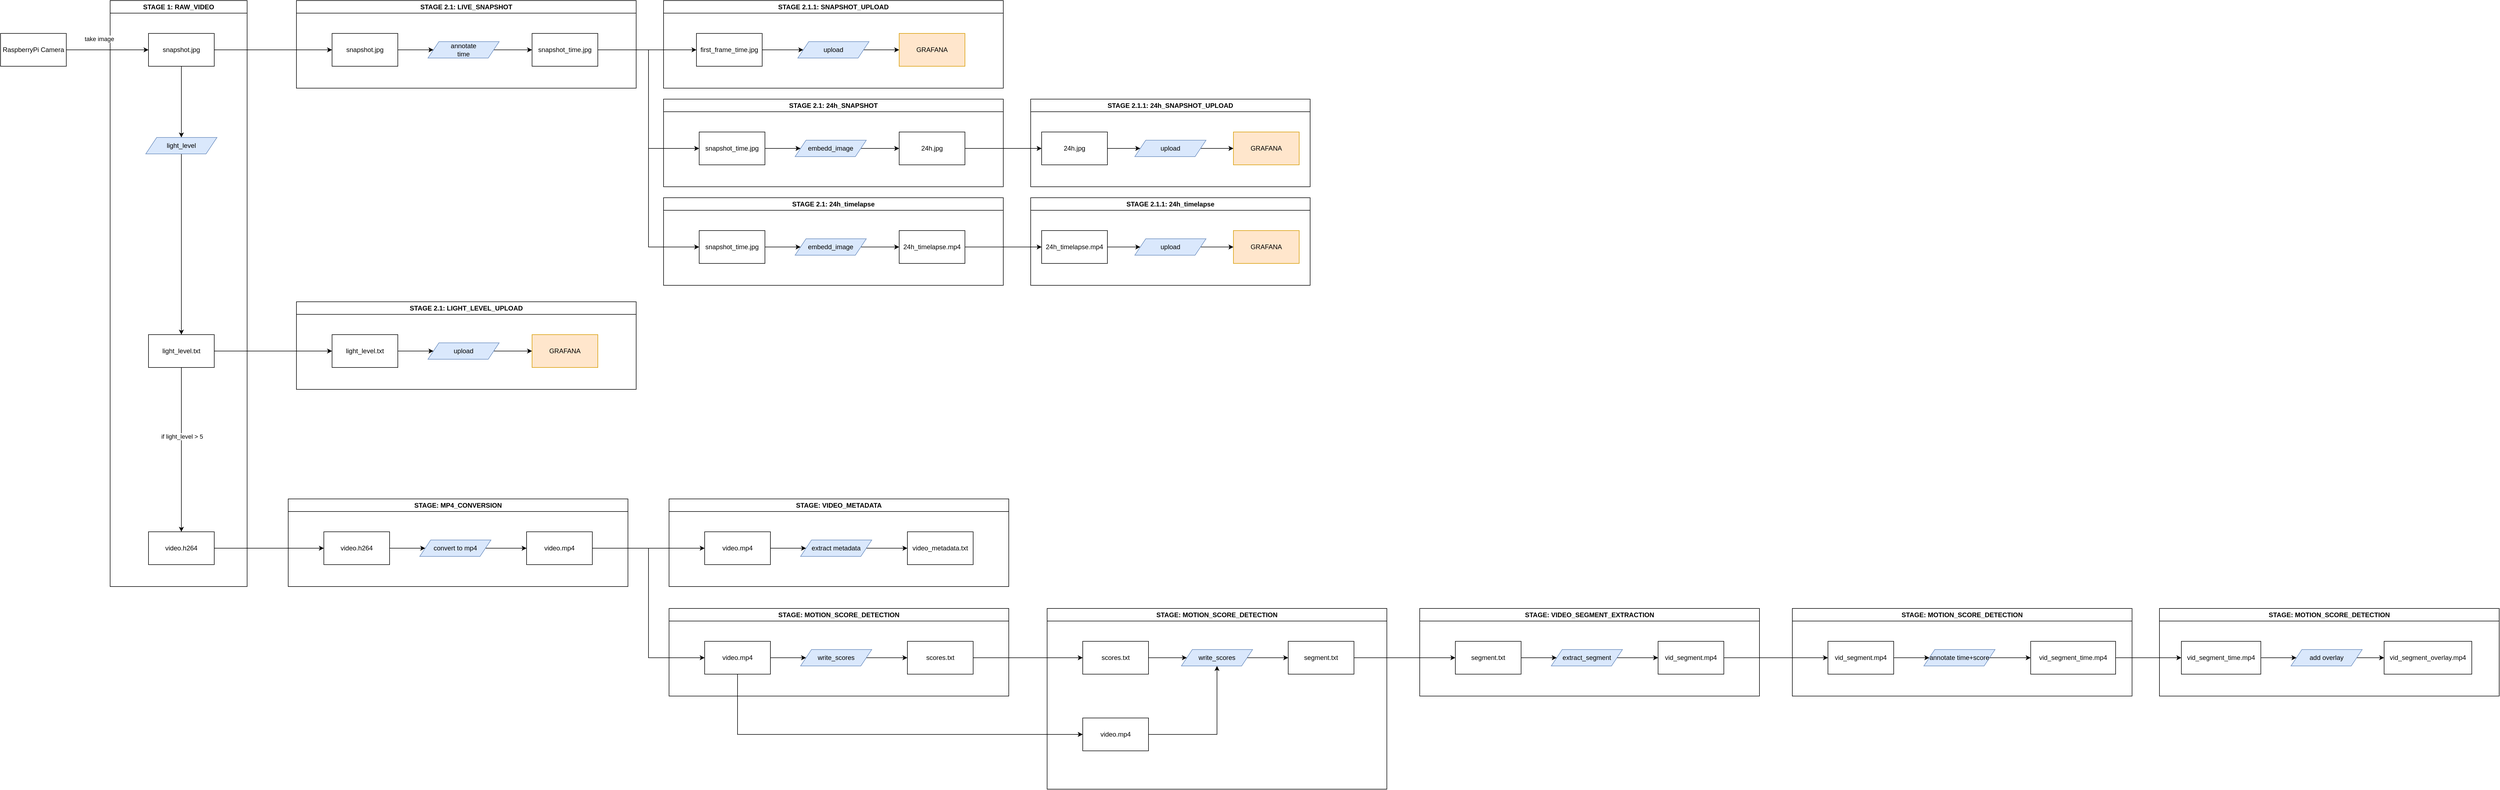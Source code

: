 <mxfile version="24.4.10" type="device">
  <diagram name="Page-1" id="8P1FacYM7Q2uCN1N5VEa">
    <mxGraphModel dx="2537" dy="2022" grid="1" gridSize="10" guides="1" tooltips="1" connect="1" arrows="1" fold="1" page="1" pageScale="1" pageWidth="850" pageHeight="1100" math="0" shadow="0">
      <root>
        <mxCell id="0" />
        <mxCell id="1" parent="0" />
        <mxCell id="N1UGIlGc5cpHSTlUoLSM-12" style="edgeStyle=orthogonalEdgeStyle;rounded=0;orthogonalLoop=1;jettySize=auto;html=1;" parent="1" target="N1UGIlGc5cpHSTlUoLSM-8" edge="1">
          <mxGeometry relative="1" as="geometry">
            <mxPoint x="1040" y="520" as="sourcePoint" />
          </mxGeometry>
        </mxCell>
        <mxCell id="sunBoqktDuy5uy9g9zun-6" value="STAGE 1: RAW_VIDEO" style="swimlane;whiteSpace=wrap;html=1;" vertex="1" parent="1">
          <mxGeometry x="-210" y="-40" width="250" height="1070" as="geometry" />
        </mxCell>
        <mxCell id="sunBoqktDuy5uy9g9zun-42" style="edgeStyle=orthogonalEdgeStyle;rounded=0;orthogonalLoop=1;jettySize=auto;html=1;" edge="1" parent="sunBoqktDuy5uy9g9zun-6" source="N1UGIlGc5cpHSTlUoLSM-41" target="sunBoqktDuy5uy9g9zun-41">
          <mxGeometry relative="1" as="geometry" />
        </mxCell>
        <mxCell id="N1UGIlGc5cpHSTlUoLSM-3" value="video.h264" style="rounded=0;whiteSpace=wrap;html=1;" parent="sunBoqktDuy5uy9g9zun-6" vertex="1">
          <mxGeometry x="70" y="970" width="120" height="60" as="geometry" />
        </mxCell>
        <mxCell id="sunBoqktDuy5uy9g9zun-44" style="edgeStyle=orthogonalEdgeStyle;rounded=0;orthogonalLoop=1;jettySize=auto;html=1;" edge="1" parent="sunBoqktDuy5uy9g9zun-6" source="sunBoqktDuy5uy9g9zun-41" target="sunBoqktDuy5uy9g9zun-43">
          <mxGeometry relative="1" as="geometry" />
        </mxCell>
        <mxCell id="sunBoqktDuy5uy9g9zun-41" value="light_level" style="shape=parallelogram;perimeter=parallelogramPerimeter;whiteSpace=wrap;html=1;fixedSize=1;fillColor=#dae8fc;strokeColor=#6c8ebf;" vertex="1" parent="sunBoqktDuy5uy9g9zun-6">
          <mxGeometry x="65" y="250" width="130" height="30" as="geometry" />
        </mxCell>
        <mxCell id="sunBoqktDuy5uy9g9zun-43" value="light_level.txt" style="rounded=0;whiteSpace=wrap;html=1;" vertex="1" parent="sunBoqktDuy5uy9g9zun-6">
          <mxGeometry x="70" y="610" width="120" height="60" as="geometry" />
        </mxCell>
        <mxCell id="N1UGIlGc5cpHSTlUoLSM-1" value="RaspberryPi Camera" style="rounded=0;whiteSpace=wrap;html=1;" parent="sunBoqktDuy5uy9g9zun-6" vertex="1">
          <mxGeometry x="-200" y="60" width="120" height="60" as="geometry" />
        </mxCell>
        <mxCell id="N1UGIlGc5cpHSTlUoLSM-42" value="" style="edgeStyle=orthogonalEdgeStyle;rounded=0;orthogonalLoop=1;jettySize=auto;html=1;" parent="sunBoqktDuy5uy9g9zun-6" source="N1UGIlGc5cpHSTlUoLSM-1" target="N1UGIlGc5cpHSTlUoLSM-41" edge="1">
          <mxGeometry relative="1" as="geometry">
            <mxPoint x="320" y="220" as="targetPoint" />
            <mxPoint x="-30" y="220" as="sourcePoint" />
          </mxGeometry>
        </mxCell>
        <mxCell id="N1UGIlGc5cpHSTlUoLSM-43" value="take image" style="edgeLabel;html=1;align=center;verticalAlign=middle;resizable=0;points=[];" parent="N1UGIlGc5cpHSTlUoLSM-42" vertex="1" connectable="0">
          <mxGeometry x="-0.062" y="2" relative="1" as="geometry">
            <mxPoint x="-11" y="-18" as="offset" />
          </mxGeometry>
        </mxCell>
        <mxCell id="N1UGIlGc5cpHSTlUoLSM-41" value="snapshot.jpg" style="rounded=0;whiteSpace=wrap;html=1;" parent="sunBoqktDuy5uy9g9zun-6" vertex="1">
          <mxGeometry x="70" y="60" width="120" height="60" as="geometry" />
        </mxCell>
        <mxCell id="sunBoqktDuy5uy9g9zun-46" style="edgeStyle=orthogonalEdgeStyle;rounded=0;orthogonalLoop=1;jettySize=auto;html=1;" edge="1" parent="sunBoqktDuy5uy9g9zun-6" source="sunBoqktDuy5uy9g9zun-43" target="N1UGIlGc5cpHSTlUoLSM-3">
          <mxGeometry relative="1" as="geometry">
            <mxPoint x="130" y="270" as="sourcePoint" />
            <mxPoint x="130" y="300" as="targetPoint" />
          </mxGeometry>
        </mxCell>
        <mxCell id="sunBoqktDuy5uy9g9zun-47" value="if light_level &amp;gt; 5" style="edgeLabel;html=1;align=center;verticalAlign=middle;resizable=0;points=[];" vertex="1" connectable="0" parent="sunBoqktDuy5uy9g9zun-46">
          <mxGeometry x="-0.159" y="1" relative="1" as="geometry">
            <mxPoint as="offset" />
          </mxGeometry>
        </mxCell>
        <mxCell id="sunBoqktDuy5uy9g9zun-7" value="STAGE 2.1: LIVE_SNAPSHOT" style="swimlane;whiteSpace=wrap;html=1;" vertex="1" parent="1">
          <mxGeometry x="130" y="-40" width="620" height="160" as="geometry" />
        </mxCell>
        <mxCell id="sunBoqktDuy5uy9g9zun-9" value="snapshot.jpg" style="rounded=0;whiteSpace=wrap;html=1;" vertex="1" parent="sunBoqktDuy5uy9g9zun-7">
          <mxGeometry x="65" y="60" width="120" height="60" as="geometry" />
        </mxCell>
        <mxCell id="sunBoqktDuy5uy9g9zun-11" value="snapshot_time.jpg" style="rounded=0;whiteSpace=wrap;html=1;" vertex="1" parent="sunBoqktDuy5uy9g9zun-7">
          <mxGeometry x="430" y="60" width="120" height="60" as="geometry" />
        </mxCell>
        <mxCell id="N1UGIlGc5cpHSTlUoLSM-11" style="edgeStyle=orthogonalEdgeStyle;rounded=0;orthogonalLoop=1;jettySize=auto;html=1;" parent="sunBoqktDuy5uy9g9zun-7" source="sunBoqktDuy5uy9g9zun-22" target="sunBoqktDuy5uy9g9zun-11" edge="1">
          <mxGeometry relative="1" as="geometry" />
        </mxCell>
        <mxCell id="sunBoqktDuy5uy9g9zun-22" value="annotate&lt;br&gt;time" style="shape=parallelogram;perimeter=parallelogramPerimeter;whiteSpace=wrap;html=1;fixedSize=1;fillColor=#dae8fc;strokeColor=#6c8ebf;" vertex="1" parent="sunBoqktDuy5uy9g9zun-7">
          <mxGeometry x="240" y="75" width="130" height="30" as="geometry" />
        </mxCell>
        <mxCell id="sunBoqktDuy5uy9g9zun-30" style="edgeStyle=orthogonalEdgeStyle;rounded=0;orthogonalLoop=1;jettySize=auto;html=1;" edge="1" parent="sunBoqktDuy5uy9g9zun-7" source="sunBoqktDuy5uy9g9zun-9" target="sunBoqktDuy5uy9g9zun-22">
          <mxGeometry relative="1" as="geometry">
            <mxPoint x="370" y="100" as="sourcePoint" />
            <mxPoint x="250" y="-80" as="targetPoint" />
          </mxGeometry>
        </mxCell>
        <mxCell id="sunBoqktDuy5uy9g9zun-10" style="edgeStyle=orthogonalEdgeStyle;rounded=0;orthogonalLoop=1;jettySize=auto;html=1;entryX=0;entryY=0.5;entryDx=0;entryDy=0;" edge="1" parent="1" source="N1UGIlGc5cpHSTlUoLSM-41" target="sunBoqktDuy5uy9g9zun-9">
          <mxGeometry relative="1" as="geometry" />
        </mxCell>
        <mxCell id="sunBoqktDuy5uy9g9zun-13" value="STAGE 2.1.1: SNAPSHOT_UPLOAD" style="swimlane;whiteSpace=wrap;html=1;" vertex="1" parent="1">
          <mxGeometry x="800" y="-40" width="620" height="160" as="geometry" />
        </mxCell>
        <mxCell id="sunBoqktDuy5uy9g9zun-14" value="GRAFANA" style="rounded=0;whiteSpace=wrap;html=1;fillColor=#ffe6cc;strokeColor=#d79b00;" vertex="1" parent="sunBoqktDuy5uy9g9zun-13">
          <mxGeometry x="430" y="60" width="120" height="60" as="geometry" />
        </mxCell>
        <mxCell id="sunBoqktDuy5uy9g9zun-38" style="edgeStyle=orthogonalEdgeStyle;rounded=0;orthogonalLoop=1;jettySize=auto;html=1;" edge="1" parent="sunBoqktDuy5uy9g9zun-13" source="sunBoqktDuy5uy9g9zun-28" target="sunBoqktDuy5uy9g9zun-29">
          <mxGeometry relative="1" as="geometry" />
        </mxCell>
        <mxCell id="sunBoqktDuy5uy9g9zun-28" value="first_frame_time.jpg" style="rounded=0;whiteSpace=wrap;html=1;" vertex="1" parent="sunBoqktDuy5uy9g9zun-13">
          <mxGeometry x="60" y="60" width="120" height="60" as="geometry" />
        </mxCell>
        <mxCell id="sunBoqktDuy5uy9g9zun-39" style="edgeStyle=orthogonalEdgeStyle;rounded=0;orthogonalLoop=1;jettySize=auto;html=1;" edge="1" parent="sunBoqktDuy5uy9g9zun-13" source="sunBoqktDuy5uy9g9zun-29" target="sunBoqktDuy5uy9g9zun-14">
          <mxGeometry relative="1" as="geometry" />
        </mxCell>
        <mxCell id="sunBoqktDuy5uy9g9zun-29" value="upload" style="shape=parallelogram;perimeter=parallelogramPerimeter;whiteSpace=wrap;html=1;fixedSize=1;fillColor=#dae8fc;strokeColor=#6c8ebf;" vertex="1" parent="sunBoqktDuy5uy9g9zun-13">
          <mxGeometry x="245" y="75" width="130" height="30" as="geometry" />
        </mxCell>
        <mxCell id="sunBoqktDuy5uy9g9zun-31" style="edgeStyle=orthogonalEdgeStyle;rounded=0;orthogonalLoop=1;jettySize=auto;html=1;" edge="1" parent="1" source="sunBoqktDuy5uy9g9zun-11" target="sunBoqktDuy5uy9g9zun-28">
          <mxGeometry relative="1" as="geometry" />
        </mxCell>
        <mxCell id="sunBoqktDuy5uy9g9zun-32" value="STAGE 2.1: LIGHT_LEVEL_UPLOAD" style="swimlane;whiteSpace=wrap;html=1;" vertex="1" parent="1">
          <mxGeometry x="130" y="510" width="620" height="160" as="geometry" />
        </mxCell>
        <mxCell id="sunBoqktDuy5uy9g9zun-33" value="light_level.txt" style="rounded=0;whiteSpace=wrap;html=1;" vertex="1" parent="sunBoqktDuy5uy9g9zun-32">
          <mxGeometry x="65" y="60" width="120" height="60" as="geometry" />
        </mxCell>
        <mxCell id="sunBoqktDuy5uy9g9zun-34" value="GRAFANA" style="rounded=0;whiteSpace=wrap;html=1;fillColor=#ffe6cc;strokeColor=#d79b00;" vertex="1" parent="sunBoqktDuy5uy9g9zun-32">
          <mxGeometry x="430" y="60" width="120" height="60" as="geometry" />
        </mxCell>
        <mxCell id="sunBoqktDuy5uy9g9zun-35" style="edgeStyle=orthogonalEdgeStyle;rounded=0;orthogonalLoop=1;jettySize=auto;html=1;" edge="1" parent="sunBoqktDuy5uy9g9zun-32" source="sunBoqktDuy5uy9g9zun-36" target="sunBoqktDuy5uy9g9zun-34">
          <mxGeometry relative="1" as="geometry" />
        </mxCell>
        <mxCell id="sunBoqktDuy5uy9g9zun-36" value="upload" style="shape=parallelogram;perimeter=parallelogramPerimeter;whiteSpace=wrap;html=1;fixedSize=1;fillColor=#dae8fc;strokeColor=#6c8ebf;" vertex="1" parent="sunBoqktDuy5uy9g9zun-32">
          <mxGeometry x="240" y="75" width="130" height="30" as="geometry" />
        </mxCell>
        <mxCell id="sunBoqktDuy5uy9g9zun-37" style="edgeStyle=orthogonalEdgeStyle;rounded=0;orthogonalLoop=1;jettySize=auto;html=1;" edge="1" parent="sunBoqktDuy5uy9g9zun-32" source="sunBoqktDuy5uy9g9zun-33" target="sunBoqktDuy5uy9g9zun-36">
          <mxGeometry relative="1" as="geometry">
            <mxPoint x="370" y="100" as="sourcePoint" />
            <mxPoint x="250" y="-80" as="targetPoint" />
          </mxGeometry>
        </mxCell>
        <mxCell id="sunBoqktDuy5uy9g9zun-40" style="edgeStyle=orthogonalEdgeStyle;rounded=0;orthogonalLoop=1;jettySize=auto;html=1;entryX=0;entryY=0.5;entryDx=0;entryDy=0;" edge="1" parent="1" source="sunBoqktDuy5uy9g9zun-43" target="sunBoqktDuy5uy9g9zun-33">
          <mxGeometry relative="1" as="geometry" />
        </mxCell>
        <mxCell id="sunBoqktDuy5uy9g9zun-48" value="STAGE 2.1: 24h_SNAPSHOT" style="swimlane;whiteSpace=wrap;html=1;" vertex="1" parent="1">
          <mxGeometry x="800" y="140" width="620" height="160" as="geometry" />
        </mxCell>
        <mxCell id="sunBoqktDuy5uy9g9zun-49" value="snapshot_time.jpg" style="rounded=0;whiteSpace=wrap;html=1;" vertex="1" parent="sunBoqktDuy5uy9g9zun-48">
          <mxGeometry x="65" y="60" width="120" height="60" as="geometry" />
        </mxCell>
        <mxCell id="sunBoqktDuy5uy9g9zun-50" value="24h.jpg" style="rounded=0;whiteSpace=wrap;html=1;" vertex="1" parent="sunBoqktDuy5uy9g9zun-48">
          <mxGeometry x="430" y="60" width="120" height="60" as="geometry" />
        </mxCell>
        <mxCell id="sunBoqktDuy5uy9g9zun-51" style="edgeStyle=orthogonalEdgeStyle;rounded=0;orthogonalLoop=1;jettySize=auto;html=1;" edge="1" parent="sunBoqktDuy5uy9g9zun-48" source="sunBoqktDuy5uy9g9zun-52" target="sunBoqktDuy5uy9g9zun-50">
          <mxGeometry relative="1" as="geometry" />
        </mxCell>
        <mxCell id="sunBoqktDuy5uy9g9zun-52" value="embedd_image" style="shape=parallelogram;perimeter=parallelogramPerimeter;whiteSpace=wrap;html=1;fixedSize=1;fillColor=#dae8fc;strokeColor=#6c8ebf;" vertex="1" parent="sunBoqktDuy5uy9g9zun-48">
          <mxGeometry x="240" y="75" width="130" height="30" as="geometry" />
        </mxCell>
        <mxCell id="sunBoqktDuy5uy9g9zun-53" style="edgeStyle=orthogonalEdgeStyle;rounded=0;orthogonalLoop=1;jettySize=auto;html=1;" edge="1" parent="sunBoqktDuy5uy9g9zun-48" source="sunBoqktDuy5uy9g9zun-49" target="sunBoqktDuy5uy9g9zun-52">
          <mxGeometry relative="1" as="geometry">
            <mxPoint x="370" y="100" as="sourcePoint" />
            <mxPoint x="250" y="-80" as="targetPoint" />
          </mxGeometry>
        </mxCell>
        <mxCell id="sunBoqktDuy5uy9g9zun-54" style="edgeStyle=orthogonalEdgeStyle;rounded=0;orthogonalLoop=1;jettySize=auto;html=1;entryX=0;entryY=0.5;entryDx=0;entryDy=0;" edge="1" parent="1" source="sunBoqktDuy5uy9g9zun-11" target="sunBoqktDuy5uy9g9zun-49">
          <mxGeometry relative="1" as="geometry" />
        </mxCell>
        <mxCell id="sunBoqktDuy5uy9g9zun-55" value="STAGE 2.1.1: 24h_SNAPSHOT_UPLOAD" style="swimlane;whiteSpace=wrap;html=1;" vertex="1" parent="1">
          <mxGeometry x="1470" y="140" width="510" height="160" as="geometry" />
        </mxCell>
        <mxCell id="sunBoqktDuy5uy9g9zun-56" value="GRAFANA" style="rounded=0;whiteSpace=wrap;html=1;fillColor=#ffe6cc;strokeColor=#d79b00;" vertex="1" parent="sunBoqktDuy5uy9g9zun-55">
          <mxGeometry x="370" y="60" width="120" height="60" as="geometry" />
        </mxCell>
        <mxCell id="sunBoqktDuy5uy9g9zun-57" style="edgeStyle=orthogonalEdgeStyle;rounded=0;orthogonalLoop=1;jettySize=auto;html=1;" edge="1" parent="sunBoqktDuy5uy9g9zun-55" source="sunBoqktDuy5uy9g9zun-58" target="sunBoqktDuy5uy9g9zun-60">
          <mxGeometry relative="1" as="geometry" />
        </mxCell>
        <mxCell id="sunBoqktDuy5uy9g9zun-58" value="24h.jpg" style="rounded=0;whiteSpace=wrap;html=1;" vertex="1" parent="sunBoqktDuy5uy9g9zun-55">
          <mxGeometry x="20" y="60" width="120" height="60" as="geometry" />
        </mxCell>
        <mxCell id="sunBoqktDuy5uy9g9zun-59" style="edgeStyle=orthogonalEdgeStyle;rounded=0;orthogonalLoop=1;jettySize=auto;html=1;" edge="1" parent="sunBoqktDuy5uy9g9zun-55" source="sunBoqktDuy5uy9g9zun-60" target="sunBoqktDuy5uy9g9zun-56">
          <mxGeometry relative="1" as="geometry" />
        </mxCell>
        <mxCell id="sunBoqktDuy5uy9g9zun-60" value="upload" style="shape=parallelogram;perimeter=parallelogramPerimeter;whiteSpace=wrap;html=1;fixedSize=1;fillColor=#dae8fc;strokeColor=#6c8ebf;" vertex="1" parent="sunBoqktDuy5uy9g9zun-55">
          <mxGeometry x="190" y="75" width="130" height="30" as="geometry" />
        </mxCell>
        <mxCell id="sunBoqktDuy5uy9g9zun-61" style="edgeStyle=orthogonalEdgeStyle;rounded=0;orthogonalLoop=1;jettySize=auto;html=1;" edge="1" parent="1" source="sunBoqktDuy5uy9g9zun-50" target="sunBoqktDuy5uy9g9zun-58">
          <mxGeometry relative="1" as="geometry" />
        </mxCell>
        <mxCell id="sunBoqktDuy5uy9g9zun-62" value="STAGE 2.1: 24h_timelapse" style="swimlane;whiteSpace=wrap;html=1;" vertex="1" parent="1">
          <mxGeometry x="800" y="320" width="620" height="160" as="geometry" />
        </mxCell>
        <mxCell id="sunBoqktDuy5uy9g9zun-63" value="snapshot_time.jpg" style="rounded=0;whiteSpace=wrap;html=1;" vertex="1" parent="sunBoqktDuy5uy9g9zun-62">
          <mxGeometry x="65" y="60" width="120" height="60" as="geometry" />
        </mxCell>
        <mxCell id="sunBoqktDuy5uy9g9zun-64" value="24h_timelapse.mp4" style="rounded=0;whiteSpace=wrap;html=1;" vertex="1" parent="sunBoqktDuy5uy9g9zun-62">
          <mxGeometry x="430" y="60" width="120" height="60" as="geometry" />
        </mxCell>
        <mxCell id="sunBoqktDuy5uy9g9zun-65" style="edgeStyle=orthogonalEdgeStyle;rounded=0;orthogonalLoop=1;jettySize=auto;html=1;" edge="1" parent="sunBoqktDuy5uy9g9zun-62" source="sunBoqktDuy5uy9g9zun-66" target="sunBoqktDuy5uy9g9zun-64">
          <mxGeometry relative="1" as="geometry" />
        </mxCell>
        <mxCell id="sunBoqktDuy5uy9g9zun-66" value="embedd_image" style="shape=parallelogram;perimeter=parallelogramPerimeter;whiteSpace=wrap;html=1;fixedSize=1;fillColor=#dae8fc;strokeColor=#6c8ebf;" vertex="1" parent="sunBoqktDuy5uy9g9zun-62">
          <mxGeometry x="240" y="75" width="130" height="30" as="geometry" />
        </mxCell>
        <mxCell id="sunBoqktDuy5uy9g9zun-67" style="edgeStyle=orthogonalEdgeStyle;rounded=0;orthogonalLoop=1;jettySize=auto;html=1;" edge="1" parent="sunBoqktDuy5uy9g9zun-62" source="sunBoqktDuy5uy9g9zun-63" target="sunBoqktDuy5uy9g9zun-66">
          <mxGeometry relative="1" as="geometry">
            <mxPoint x="370" y="100" as="sourcePoint" />
            <mxPoint x="250" y="-80" as="targetPoint" />
          </mxGeometry>
        </mxCell>
        <mxCell id="sunBoqktDuy5uy9g9zun-68" style="edgeStyle=orthogonalEdgeStyle;rounded=0;orthogonalLoop=1;jettySize=auto;html=1;entryX=0;entryY=0.5;entryDx=0;entryDy=0;" edge="1" parent="1" source="sunBoqktDuy5uy9g9zun-11" target="sunBoqktDuy5uy9g9zun-63">
          <mxGeometry relative="1" as="geometry" />
        </mxCell>
        <mxCell id="sunBoqktDuy5uy9g9zun-69" value="STAGE 2.1.1: 24h_timelapse" style="swimlane;whiteSpace=wrap;html=1;" vertex="1" parent="1">
          <mxGeometry x="1470" y="320" width="510" height="160" as="geometry" />
        </mxCell>
        <mxCell id="sunBoqktDuy5uy9g9zun-70" value="GRAFANA" style="rounded=0;whiteSpace=wrap;html=1;fillColor=#ffe6cc;strokeColor=#d79b00;" vertex="1" parent="sunBoqktDuy5uy9g9zun-69">
          <mxGeometry x="370" y="60" width="120" height="60" as="geometry" />
        </mxCell>
        <mxCell id="sunBoqktDuy5uy9g9zun-71" style="edgeStyle=orthogonalEdgeStyle;rounded=0;orthogonalLoop=1;jettySize=auto;html=1;" edge="1" parent="sunBoqktDuy5uy9g9zun-69" source="sunBoqktDuy5uy9g9zun-72" target="sunBoqktDuy5uy9g9zun-74">
          <mxGeometry relative="1" as="geometry" />
        </mxCell>
        <mxCell id="sunBoqktDuy5uy9g9zun-72" value="24h_timelapse.mp4" style="rounded=0;whiteSpace=wrap;html=1;" vertex="1" parent="sunBoqktDuy5uy9g9zun-69">
          <mxGeometry x="20" y="60" width="120" height="60" as="geometry" />
        </mxCell>
        <mxCell id="sunBoqktDuy5uy9g9zun-73" style="edgeStyle=orthogonalEdgeStyle;rounded=0;orthogonalLoop=1;jettySize=auto;html=1;" edge="1" parent="sunBoqktDuy5uy9g9zun-69" source="sunBoqktDuy5uy9g9zun-74" target="sunBoqktDuy5uy9g9zun-70">
          <mxGeometry relative="1" as="geometry" />
        </mxCell>
        <mxCell id="sunBoqktDuy5uy9g9zun-74" value="upload" style="shape=parallelogram;perimeter=parallelogramPerimeter;whiteSpace=wrap;html=1;fixedSize=1;fillColor=#dae8fc;strokeColor=#6c8ebf;" vertex="1" parent="sunBoqktDuy5uy9g9zun-69">
          <mxGeometry x="190" y="75" width="130" height="30" as="geometry" />
        </mxCell>
        <mxCell id="sunBoqktDuy5uy9g9zun-75" style="edgeStyle=orthogonalEdgeStyle;rounded=0;orthogonalLoop=1;jettySize=auto;html=1;" edge="1" parent="1" source="sunBoqktDuy5uy9g9zun-64" target="sunBoqktDuy5uy9g9zun-72">
          <mxGeometry relative="1" as="geometry" />
        </mxCell>
        <mxCell id="sunBoqktDuy5uy9g9zun-76" value="STAGE: MP4_CONVERSION" style="swimlane;whiteSpace=wrap;html=1;" vertex="1" parent="1">
          <mxGeometry x="115" y="870" width="620" height="160" as="geometry" />
        </mxCell>
        <mxCell id="sunBoqktDuy5uy9g9zun-77" value="video.h264" style="rounded=0;whiteSpace=wrap;html=1;" vertex="1" parent="sunBoqktDuy5uy9g9zun-76">
          <mxGeometry x="65" y="60" width="120" height="60" as="geometry" />
        </mxCell>
        <mxCell id="sunBoqktDuy5uy9g9zun-79" style="edgeStyle=orthogonalEdgeStyle;rounded=0;orthogonalLoop=1;jettySize=auto;html=1;" edge="1" parent="sunBoqktDuy5uy9g9zun-76" source="sunBoqktDuy5uy9g9zun-80" target="sunBoqktDuy5uy9g9zun-83">
          <mxGeometry relative="1" as="geometry">
            <mxPoint x="430" y="90" as="targetPoint" />
          </mxGeometry>
        </mxCell>
        <mxCell id="sunBoqktDuy5uy9g9zun-80" value="convert to mp4" style="shape=parallelogram;perimeter=parallelogramPerimeter;whiteSpace=wrap;html=1;fixedSize=1;fillColor=#dae8fc;strokeColor=#6c8ebf;" vertex="1" parent="sunBoqktDuy5uy9g9zun-76">
          <mxGeometry x="240" y="75" width="130" height="30" as="geometry" />
        </mxCell>
        <mxCell id="sunBoqktDuy5uy9g9zun-81" style="edgeStyle=orthogonalEdgeStyle;rounded=0;orthogonalLoop=1;jettySize=auto;html=1;" edge="1" parent="sunBoqktDuy5uy9g9zun-76" source="sunBoqktDuy5uy9g9zun-77" target="sunBoqktDuy5uy9g9zun-80">
          <mxGeometry relative="1" as="geometry">
            <mxPoint x="370" y="100" as="sourcePoint" />
            <mxPoint x="250" y="-80" as="targetPoint" />
          </mxGeometry>
        </mxCell>
        <mxCell id="sunBoqktDuy5uy9g9zun-83" value="video.mp4" style="rounded=0;whiteSpace=wrap;html=1;" vertex="1" parent="sunBoqktDuy5uy9g9zun-76">
          <mxGeometry x="435" y="60" width="120" height="60" as="geometry" />
        </mxCell>
        <mxCell id="sunBoqktDuy5uy9g9zun-82" style="edgeStyle=orthogonalEdgeStyle;rounded=0;orthogonalLoop=1;jettySize=auto;html=1;" edge="1" parent="1" source="N1UGIlGc5cpHSTlUoLSM-3" target="sunBoqktDuy5uy9g9zun-77">
          <mxGeometry relative="1" as="geometry" />
        </mxCell>
        <mxCell id="sunBoqktDuy5uy9g9zun-84" value="STAGE: VIDEO_METADATA" style="swimlane;whiteSpace=wrap;html=1;" vertex="1" parent="1">
          <mxGeometry x="810" y="870" width="620" height="160" as="geometry" />
        </mxCell>
        <mxCell id="sunBoqktDuy5uy9g9zun-85" value="video.mp4" style="rounded=0;whiteSpace=wrap;html=1;" vertex="1" parent="sunBoqktDuy5uy9g9zun-84">
          <mxGeometry x="65" y="60" width="120" height="60" as="geometry" />
        </mxCell>
        <mxCell id="sunBoqktDuy5uy9g9zun-86" style="edgeStyle=orthogonalEdgeStyle;rounded=0;orthogonalLoop=1;jettySize=auto;html=1;" edge="1" parent="sunBoqktDuy5uy9g9zun-84" source="sunBoqktDuy5uy9g9zun-87" target="sunBoqktDuy5uy9g9zun-89">
          <mxGeometry relative="1" as="geometry">
            <mxPoint x="430" y="90" as="targetPoint" />
          </mxGeometry>
        </mxCell>
        <mxCell id="sunBoqktDuy5uy9g9zun-87" value="extract metadata" style="shape=parallelogram;perimeter=parallelogramPerimeter;whiteSpace=wrap;html=1;fixedSize=1;fillColor=#dae8fc;strokeColor=#6c8ebf;" vertex="1" parent="sunBoqktDuy5uy9g9zun-84">
          <mxGeometry x="240" y="75" width="130" height="30" as="geometry" />
        </mxCell>
        <mxCell id="sunBoqktDuy5uy9g9zun-88" style="edgeStyle=orthogonalEdgeStyle;rounded=0;orthogonalLoop=1;jettySize=auto;html=1;" edge="1" parent="sunBoqktDuy5uy9g9zun-84" source="sunBoqktDuy5uy9g9zun-85" target="sunBoqktDuy5uy9g9zun-87">
          <mxGeometry relative="1" as="geometry">
            <mxPoint x="370" y="100" as="sourcePoint" />
            <mxPoint x="250" y="-80" as="targetPoint" />
          </mxGeometry>
        </mxCell>
        <mxCell id="sunBoqktDuy5uy9g9zun-89" value="video_metadata.txt" style="rounded=0;whiteSpace=wrap;html=1;" vertex="1" parent="sunBoqktDuy5uy9g9zun-84">
          <mxGeometry x="435" y="60" width="120" height="60" as="geometry" />
        </mxCell>
        <mxCell id="sunBoqktDuy5uy9g9zun-90" style="edgeStyle=orthogonalEdgeStyle;rounded=0;orthogonalLoop=1;jettySize=auto;html=1;" edge="1" parent="1" source="sunBoqktDuy5uy9g9zun-83" target="sunBoqktDuy5uy9g9zun-85">
          <mxGeometry relative="1" as="geometry" />
        </mxCell>
        <mxCell id="sunBoqktDuy5uy9g9zun-91" value="STAGE: MOTION_SCORE_DETECTION" style="swimlane;whiteSpace=wrap;html=1;" vertex="1" parent="1">
          <mxGeometry x="810" y="1070" width="620" height="160" as="geometry" />
        </mxCell>
        <mxCell id="sunBoqktDuy5uy9g9zun-92" value="video.mp4" style="rounded=0;whiteSpace=wrap;html=1;" vertex="1" parent="sunBoqktDuy5uy9g9zun-91">
          <mxGeometry x="65" y="60" width="120" height="60" as="geometry" />
        </mxCell>
        <mxCell id="sunBoqktDuy5uy9g9zun-93" style="edgeStyle=orthogonalEdgeStyle;rounded=0;orthogonalLoop=1;jettySize=auto;html=1;" edge="1" parent="sunBoqktDuy5uy9g9zun-91" source="sunBoqktDuy5uy9g9zun-94" target="sunBoqktDuy5uy9g9zun-96">
          <mxGeometry relative="1" as="geometry">
            <mxPoint x="430" y="90" as="targetPoint" />
          </mxGeometry>
        </mxCell>
        <mxCell id="sunBoqktDuy5uy9g9zun-94" value="write_scores" style="shape=parallelogram;perimeter=parallelogramPerimeter;whiteSpace=wrap;html=1;fixedSize=1;fillColor=#dae8fc;strokeColor=#6c8ebf;" vertex="1" parent="sunBoqktDuy5uy9g9zun-91">
          <mxGeometry x="240" y="75" width="130" height="30" as="geometry" />
        </mxCell>
        <mxCell id="sunBoqktDuy5uy9g9zun-95" style="edgeStyle=orthogonalEdgeStyle;rounded=0;orthogonalLoop=1;jettySize=auto;html=1;" edge="1" parent="sunBoqktDuy5uy9g9zun-91" source="sunBoqktDuy5uy9g9zun-92" target="sunBoqktDuy5uy9g9zun-94">
          <mxGeometry relative="1" as="geometry">
            <mxPoint x="370" y="100" as="sourcePoint" />
            <mxPoint x="250" y="-80" as="targetPoint" />
          </mxGeometry>
        </mxCell>
        <mxCell id="sunBoqktDuy5uy9g9zun-96" value="scores.txt" style="rounded=0;whiteSpace=wrap;html=1;" vertex="1" parent="sunBoqktDuy5uy9g9zun-91">
          <mxGeometry x="435" y="60" width="120" height="60" as="geometry" />
        </mxCell>
        <mxCell id="sunBoqktDuy5uy9g9zun-98" style="edgeStyle=orthogonalEdgeStyle;rounded=0;orthogonalLoop=1;jettySize=auto;html=1;entryX=0;entryY=0.5;entryDx=0;entryDy=0;" edge="1" parent="1" source="sunBoqktDuy5uy9g9zun-83" target="sunBoqktDuy5uy9g9zun-92">
          <mxGeometry relative="1" as="geometry" />
        </mxCell>
        <mxCell id="sunBoqktDuy5uy9g9zun-99" value="STAGE: MOTION_SCORE_DETECTION" style="swimlane;whiteSpace=wrap;html=1;" vertex="1" parent="1">
          <mxGeometry x="1500" y="1070" width="620" height="330" as="geometry" />
        </mxCell>
        <mxCell id="sunBoqktDuy5uy9g9zun-100" value="scores.txt" style="rounded=0;whiteSpace=wrap;html=1;" vertex="1" parent="sunBoqktDuy5uy9g9zun-99">
          <mxGeometry x="65" y="60" width="120" height="60" as="geometry" />
        </mxCell>
        <mxCell id="sunBoqktDuy5uy9g9zun-101" style="edgeStyle=orthogonalEdgeStyle;rounded=0;orthogonalLoop=1;jettySize=auto;html=1;" edge="1" parent="sunBoqktDuy5uy9g9zun-99" source="sunBoqktDuy5uy9g9zun-102" target="sunBoqktDuy5uy9g9zun-104">
          <mxGeometry relative="1" as="geometry">
            <mxPoint x="430" y="90" as="targetPoint" />
          </mxGeometry>
        </mxCell>
        <mxCell id="sunBoqktDuy5uy9g9zun-102" value="write_scores" style="shape=parallelogram;perimeter=parallelogramPerimeter;whiteSpace=wrap;html=1;fixedSize=1;fillColor=#dae8fc;strokeColor=#6c8ebf;" vertex="1" parent="sunBoqktDuy5uy9g9zun-99">
          <mxGeometry x="245" y="75" width="130" height="30" as="geometry" />
        </mxCell>
        <mxCell id="sunBoqktDuy5uy9g9zun-103" style="edgeStyle=orthogonalEdgeStyle;rounded=0;orthogonalLoop=1;jettySize=auto;html=1;" edge="1" parent="sunBoqktDuy5uy9g9zun-99" source="sunBoqktDuy5uy9g9zun-100" target="sunBoqktDuy5uy9g9zun-102">
          <mxGeometry relative="1" as="geometry">
            <mxPoint x="370" y="100" as="sourcePoint" />
            <mxPoint x="250" y="-80" as="targetPoint" />
          </mxGeometry>
        </mxCell>
        <mxCell id="sunBoqktDuy5uy9g9zun-104" value="segment.txt" style="rounded=0;whiteSpace=wrap;html=1;" vertex="1" parent="sunBoqktDuy5uy9g9zun-99">
          <mxGeometry x="440" y="60" width="120" height="60" as="geometry" />
        </mxCell>
        <mxCell id="sunBoqktDuy5uy9g9zun-108" style="edgeStyle=orthogonalEdgeStyle;rounded=0;orthogonalLoop=1;jettySize=auto;html=1;" edge="1" parent="sunBoqktDuy5uy9g9zun-99" source="sunBoqktDuy5uy9g9zun-106" target="sunBoqktDuy5uy9g9zun-102">
          <mxGeometry relative="1" as="geometry" />
        </mxCell>
        <mxCell id="sunBoqktDuy5uy9g9zun-106" value="video.mp4" style="rounded=0;whiteSpace=wrap;html=1;" vertex="1" parent="sunBoqktDuy5uy9g9zun-99">
          <mxGeometry x="65" y="200" width="120" height="60" as="geometry" />
        </mxCell>
        <mxCell id="sunBoqktDuy5uy9g9zun-105" style="edgeStyle=orthogonalEdgeStyle;rounded=0;orthogonalLoop=1;jettySize=auto;html=1;entryX=0;entryY=0.5;entryDx=0;entryDy=0;exitX=0.5;exitY=1;exitDx=0;exitDy=0;" edge="1" parent="1" source="sunBoqktDuy5uy9g9zun-92" target="sunBoqktDuy5uy9g9zun-106">
          <mxGeometry relative="1" as="geometry" />
        </mxCell>
        <mxCell id="sunBoqktDuy5uy9g9zun-107" style="edgeStyle=orthogonalEdgeStyle;rounded=0;orthogonalLoop=1;jettySize=auto;html=1;" edge="1" parent="1" source="sunBoqktDuy5uy9g9zun-96" target="sunBoqktDuy5uy9g9zun-100">
          <mxGeometry relative="1" as="geometry" />
        </mxCell>
        <mxCell id="sunBoqktDuy5uy9g9zun-117" value="STAGE: MOTION_SCORE_DETECTION" style="swimlane;whiteSpace=wrap;html=1;" vertex="1" parent="1">
          <mxGeometry x="2860" y="1070" width="620" height="160" as="geometry" />
        </mxCell>
        <mxCell id="sunBoqktDuy5uy9g9zun-118" value="vid_segment.mp4" style="rounded=0;whiteSpace=wrap;html=1;" vertex="1" parent="sunBoqktDuy5uy9g9zun-117">
          <mxGeometry x="65" y="60" width="120" height="60" as="geometry" />
        </mxCell>
        <mxCell id="sunBoqktDuy5uy9g9zun-119" style="edgeStyle=orthogonalEdgeStyle;rounded=0;orthogonalLoop=1;jettySize=auto;html=1;" edge="1" parent="sunBoqktDuy5uy9g9zun-117" source="sunBoqktDuy5uy9g9zun-120" target="sunBoqktDuy5uy9g9zun-122">
          <mxGeometry relative="1" as="geometry">
            <mxPoint x="430" y="90" as="targetPoint" />
          </mxGeometry>
        </mxCell>
        <mxCell id="sunBoqktDuy5uy9g9zun-120" value="annotate time+score" style="shape=parallelogram;perimeter=parallelogramPerimeter;whiteSpace=wrap;html=1;fixedSize=1;fillColor=#dae8fc;strokeColor=#6c8ebf;" vertex="1" parent="sunBoqktDuy5uy9g9zun-117">
          <mxGeometry x="240" y="75" width="130" height="30" as="geometry" />
        </mxCell>
        <mxCell id="sunBoqktDuy5uy9g9zun-121" style="edgeStyle=orthogonalEdgeStyle;rounded=0;orthogonalLoop=1;jettySize=auto;html=1;" edge="1" parent="sunBoqktDuy5uy9g9zun-117" source="sunBoqktDuy5uy9g9zun-118" target="sunBoqktDuy5uy9g9zun-120">
          <mxGeometry relative="1" as="geometry">
            <mxPoint x="370" y="100" as="sourcePoint" />
            <mxPoint x="250" y="-80" as="targetPoint" />
          </mxGeometry>
        </mxCell>
        <mxCell id="sunBoqktDuy5uy9g9zun-122" value="vid_segment_time.mp4" style="rounded=0;whiteSpace=wrap;html=1;" vertex="1" parent="sunBoqktDuy5uy9g9zun-117">
          <mxGeometry x="435" y="60" width="155" height="60" as="geometry" />
        </mxCell>
        <mxCell id="sunBoqktDuy5uy9g9zun-124" value="STAGE: MOTION_SCORE_DETECTION" style="swimlane;whiteSpace=wrap;html=1;" vertex="1" parent="1">
          <mxGeometry x="3530" y="1070" width="620" height="160" as="geometry" />
        </mxCell>
        <mxCell id="sunBoqktDuy5uy9g9zun-125" value="vid_segment_time.mp4" style="rounded=0;whiteSpace=wrap;html=1;" vertex="1" parent="sunBoqktDuy5uy9g9zun-124">
          <mxGeometry x="40" y="60" width="145" height="60" as="geometry" />
        </mxCell>
        <mxCell id="sunBoqktDuy5uy9g9zun-126" style="edgeStyle=orthogonalEdgeStyle;rounded=0;orthogonalLoop=1;jettySize=auto;html=1;" edge="1" parent="sunBoqktDuy5uy9g9zun-124" source="sunBoqktDuy5uy9g9zun-127" target="sunBoqktDuy5uy9g9zun-129">
          <mxGeometry relative="1" as="geometry">
            <mxPoint x="430" y="90" as="targetPoint" />
          </mxGeometry>
        </mxCell>
        <mxCell id="sunBoqktDuy5uy9g9zun-127" value="add overlay" style="shape=parallelogram;perimeter=parallelogramPerimeter;whiteSpace=wrap;html=1;fixedSize=1;fillColor=#dae8fc;strokeColor=#6c8ebf;" vertex="1" parent="sunBoqktDuy5uy9g9zun-124">
          <mxGeometry x="240" y="75" width="130" height="30" as="geometry" />
        </mxCell>
        <mxCell id="sunBoqktDuy5uy9g9zun-128" style="edgeStyle=orthogonalEdgeStyle;rounded=0;orthogonalLoop=1;jettySize=auto;html=1;" edge="1" parent="sunBoqktDuy5uy9g9zun-124" source="sunBoqktDuy5uy9g9zun-125" target="sunBoqktDuy5uy9g9zun-127">
          <mxGeometry relative="1" as="geometry">
            <mxPoint x="370" y="100" as="sourcePoint" />
            <mxPoint x="250" y="-80" as="targetPoint" />
          </mxGeometry>
        </mxCell>
        <mxCell id="sunBoqktDuy5uy9g9zun-129" value="vid_segment_overlay.mp4" style="rounded=0;whiteSpace=wrap;html=1;" vertex="1" parent="sunBoqktDuy5uy9g9zun-124">
          <mxGeometry x="410" y="60" width="160" height="60" as="geometry" />
        </mxCell>
        <mxCell id="sunBoqktDuy5uy9g9zun-130" style="edgeStyle=orthogonalEdgeStyle;rounded=0;orthogonalLoop=1;jettySize=auto;html=1;" edge="1" parent="1" source="sunBoqktDuy5uy9g9zun-122" target="sunBoqktDuy5uy9g9zun-125">
          <mxGeometry relative="1" as="geometry" />
        </mxCell>
        <mxCell id="sunBoqktDuy5uy9g9zun-131" value="STAGE: VIDEO_SEGMENT_EXTRACTION" style="swimlane;whiteSpace=wrap;html=1;" vertex="1" parent="1">
          <mxGeometry x="2180" y="1070" width="620" height="160" as="geometry" />
        </mxCell>
        <mxCell id="sunBoqktDuy5uy9g9zun-132" value="segment.txt" style="rounded=0;whiteSpace=wrap;html=1;" vertex="1" parent="sunBoqktDuy5uy9g9zun-131">
          <mxGeometry x="65" y="60" width="120" height="60" as="geometry" />
        </mxCell>
        <mxCell id="sunBoqktDuy5uy9g9zun-133" style="edgeStyle=orthogonalEdgeStyle;rounded=0;orthogonalLoop=1;jettySize=auto;html=1;" edge="1" parent="sunBoqktDuy5uy9g9zun-131" source="sunBoqktDuy5uy9g9zun-134" target="sunBoqktDuy5uy9g9zun-136">
          <mxGeometry relative="1" as="geometry">
            <mxPoint x="430" y="90" as="targetPoint" />
          </mxGeometry>
        </mxCell>
        <mxCell id="sunBoqktDuy5uy9g9zun-134" value="extract_segment" style="shape=parallelogram;perimeter=parallelogramPerimeter;whiteSpace=wrap;html=1;fixedSize=1;fillColor=#dae8fc;strokeColor=#6c8ebf;" vertex="1" parent="sunBoqktDuy5uy9g9zun-131">
          <mxGeometry x="240" y="75" width="130" height="30" as="geometry" />
        </mxCell>
        <mxCell id="sunBoqktDuy5uy9g9zun-135" style="edgeStyle=orthogonalEdgeStyle;rounded=0;orthogonalLoop=1;jettySize=auto;html=1;" edge="1" parent="sunBoqktDuy5uy9g9zun-131" source="sunBoqktDuy5uy9g9zun-132" target="sunBoqktDuy5uy9g9zun-134">
          <mxGeometry relative="1" as="geometry">
            <mxPoint x="370" y="100" as="sourcePoint" />
            <mxPoint x="250" y="-80" as="targetPoint" />
          </mxGeometry>
        </mxCell>
        <mxCell id="sunBoqktDuy5uy9g9zun-136" value="vid_segment.mp4" style="rounded=0;whiteSpace=wrap;html=1;" vertex="1" parent="sunBoqktDuy5uy9g9zun-131">
          <mxGeometry x="435" y="60" width="120" height="60" as="geometry" />
        </mxCell>
        <mxCell id="sunBoqktDuy5uy9g9zun-137" style="edgeStyle=orthogonalEdgeStyle;rounded=0;orthogonalLoop=1;jettySize=auto;html=1;" edge="1" parent="1" source="sunBoqktDuy5uy9g9zun-104" target="sunBoqktDuy5uy9g9zun-132">
          <mxGeometry relative="1" as="geometry" />
        </mxCell>
        <mxCell id="sunBoqktDuy5uy9g9zun-138" style="edgeStyle=orthogonalEdgeStyle;rounded=0;orthogonalLoop=1;jettySize=auto;html=1;" edge="1" parent="1" source="sunBoqktDuy5uy9g9zun-136" target="sunBoqktDuy5uy9g9zun-118">
          <mxGeometry relative="1" as="geometry" />
        </mxCell>
      </root>
    </mxGraphModel>
  </diagram>
</mxfile>
